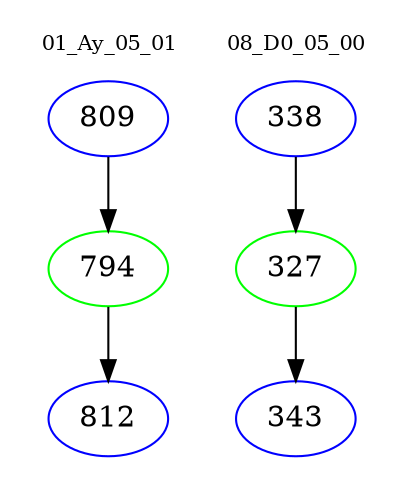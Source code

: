 digraph{
subgraph cluster_0 {
color = white
label = "01_Ay_05_01";
fontsize=10;
T0_809 [label="809", color="blue"]
T0_809 -> T0_794 [color="black"]
T0_794 [label="794", color="green"]
T0_794 -> T0_812 [color="black"]
T0_812 [label="812", color="blue"]
}
subgraph cluster_1 {
color = white
label = "08_D0_05_00";
fontsize=10;
T1_338 [label="338", color="blue"]
T1_338 -> T1_327 [color="black"]
T1_327 [label="327", color="green"]
T1_327 -> T1_343 [color="black"]
T1_343 [label="343", color="blue"]
}
}
